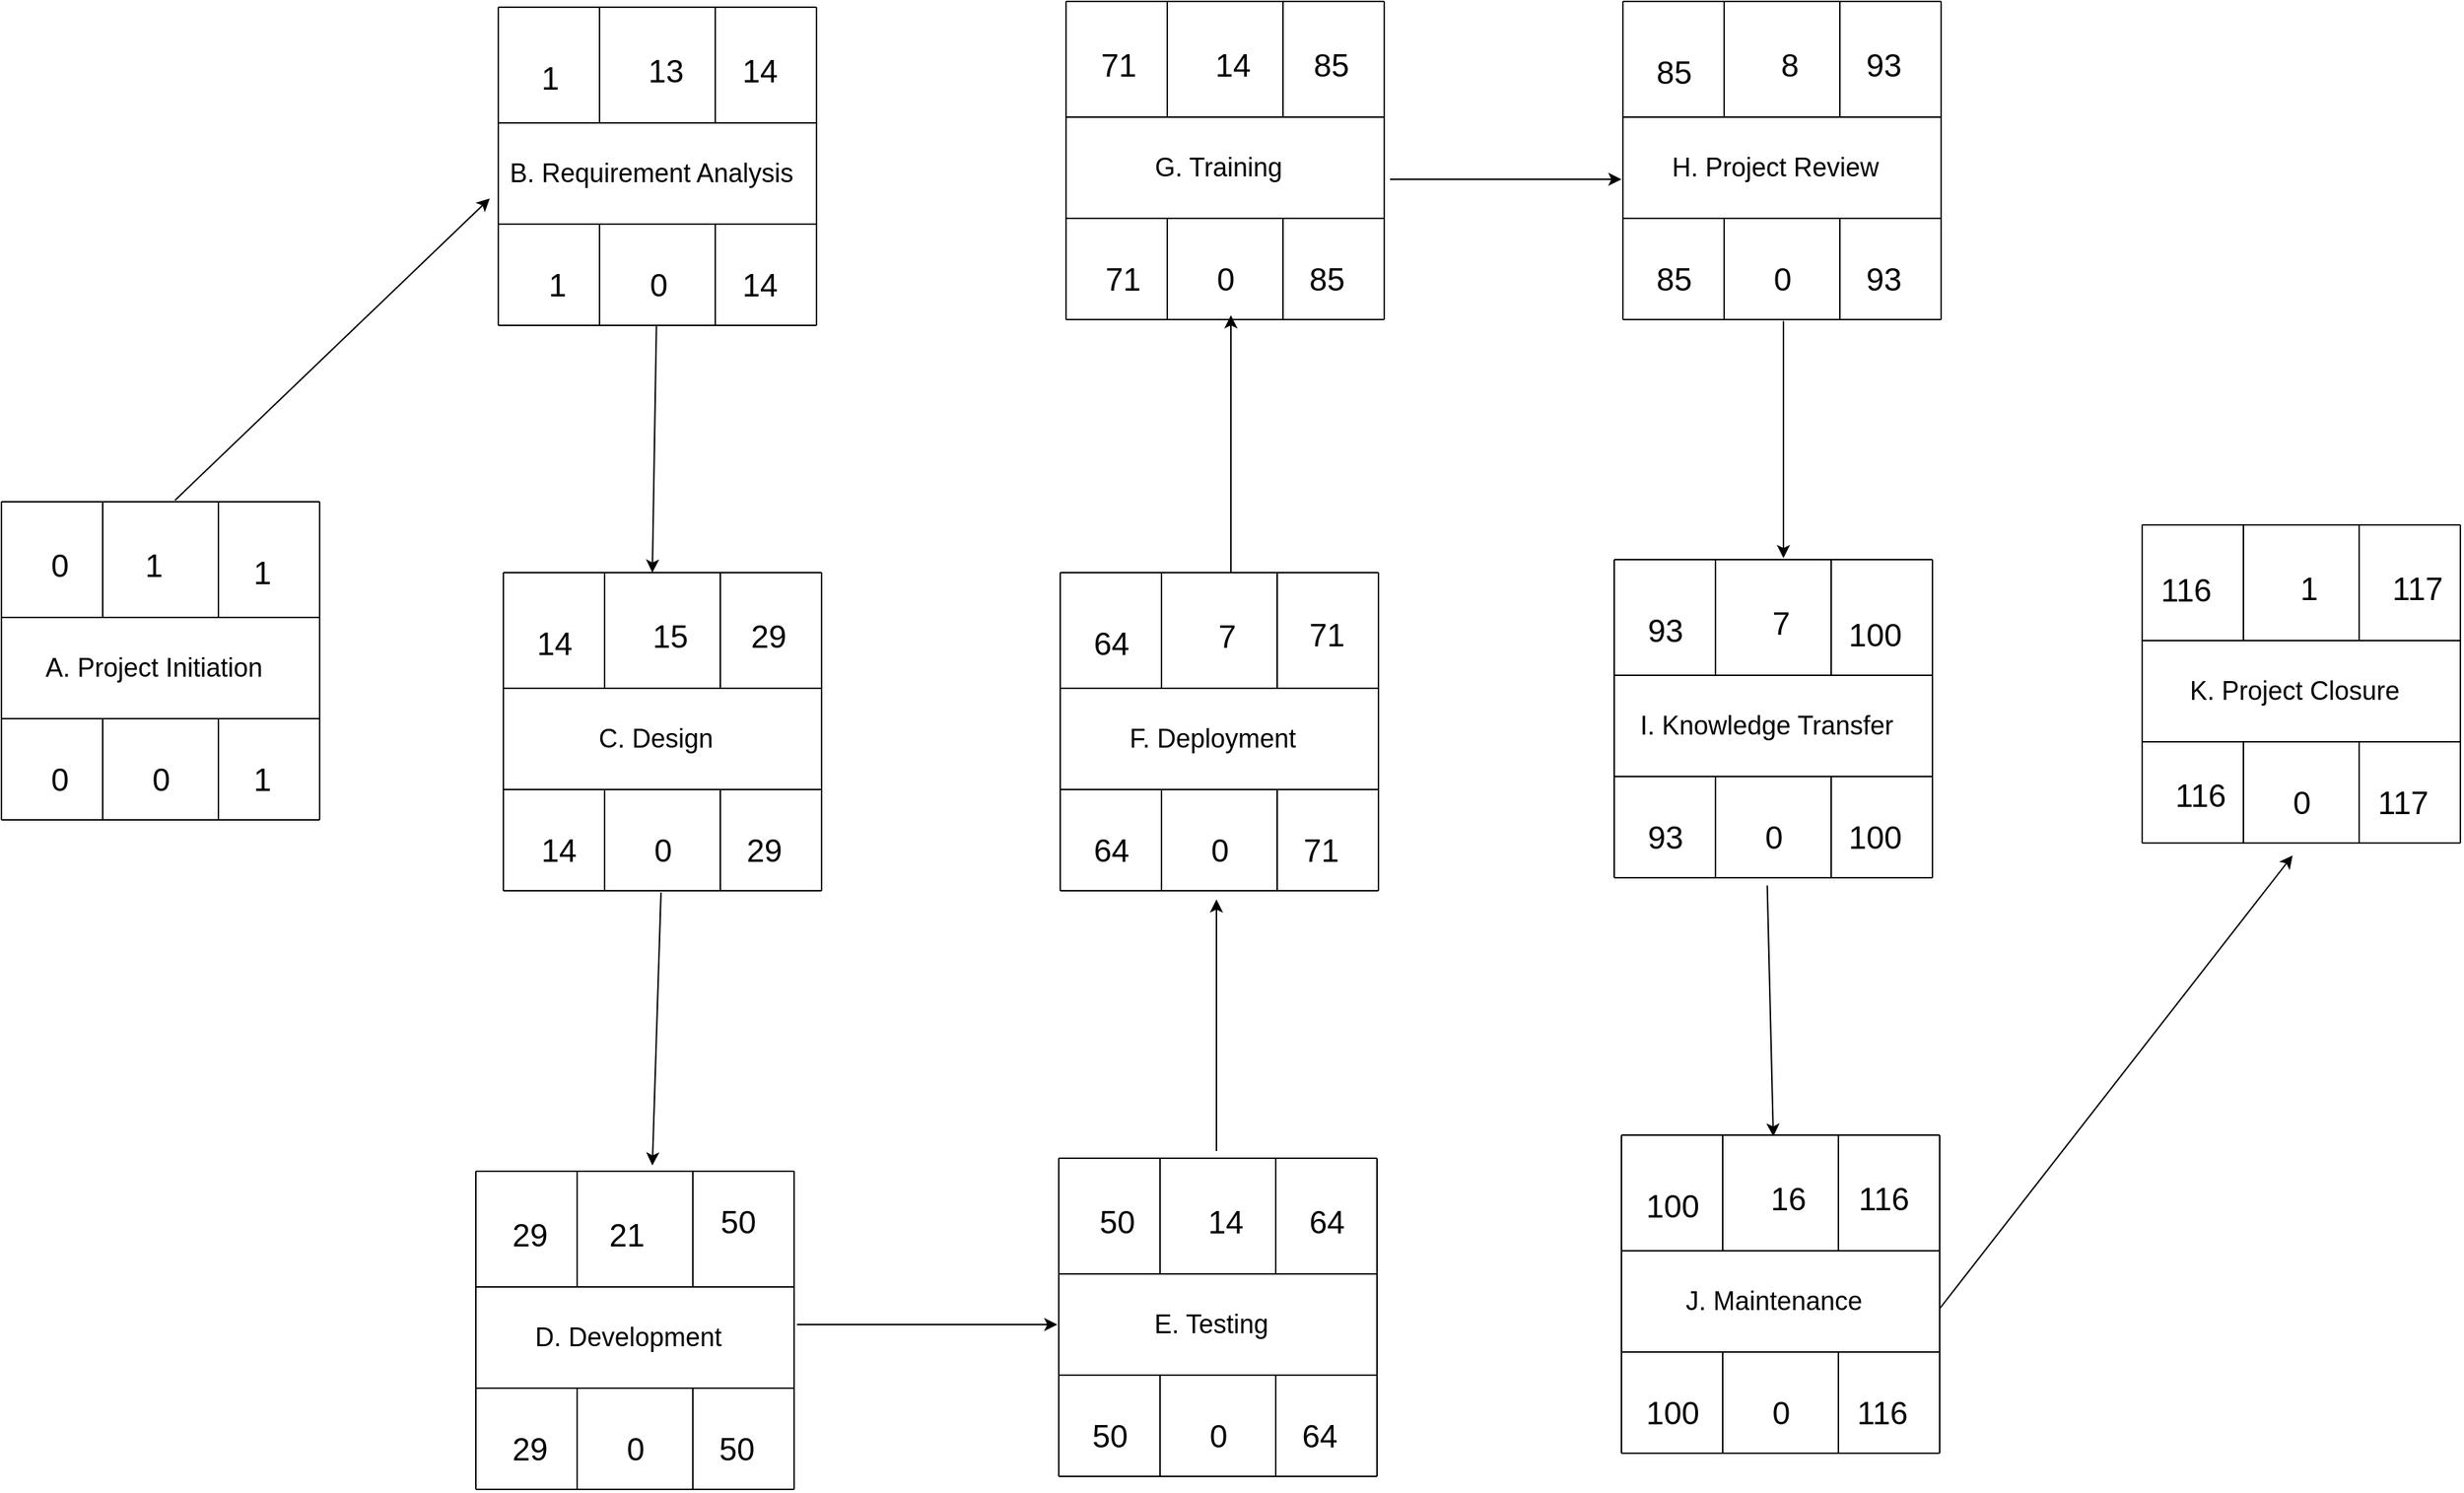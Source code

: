 <mxfile version="21.8.1" type="device">
  <diagram name="Page-1" id="ff44883e-f642-bcb2-894b-16b3d25a3f0b">
    <mxGraphModel dx="1860" dy="957" grid="1" gridSize="10" guides="1" tooltips="1" connect="1" arrows="1" fold="1" page="1" pageScale="1.5" pageWidth="1169" pageHeight="826" background="none" math="0" shadow="0">
      <root>
        <mxCell id="0" style=";html=1;" />
        <mxCell id="1" style=";html=1;" parent="0" />
        <mxCell id="i1qR030Ng2jJwy4FZJ-T-1" value="" style="endArrow=none;html=1;rounded=0;" edge="1" parent="1">
          <mxGeometry width="50" height="50" relative="1" as="geometry">
            <mxPoint x="20" y="621" as="sourcePoint" />
            <mxPoint x="20" y="401" as="targetPoint" />
          </mxGeometry>
        </mxCell>
        <mxCell id="i1qR030Ng2jJwy4FZJ-T-2" value="" style="endArrow=none;html=1;rounded=0;" edge="1" parent="1">
          <mxGeometry width="50" height="50" relative="1" as="geometry">
            <mxPoint x="20" y="401" as="sourcePoint" />
            <mxPoint x="240" y="401" as="targetPoint" />
          </mxGeometry>
        </mxCell>
        <mxCell id="i1qR030Ng2jJwy4FZJ-T-3" value="" style="endArrow=none;html=1;rounded=0;" edge="1" parent="1">
          <mxGeometry width="50" height="50" relative="1" as="geometry">
            <mxPoint x="240" y="621" as="sourcePoint" />
            <mxPoint x="240" y="401" as="targetPoint" />
            <Array as="points" />
          </mxGeometry>
        </mxCell>
        <mxCell id="i1qR030Ng2jJwy4FZJ-T-4" value="" style="endArrow=none;html=1;rounded=0;" edge="1" parent="1">
          <mxGeometry width="50" height="50" relative="1" as="geometry">
            <mxPoint x="20" y="621" as="sourcePoint" />
            <mxPoint x="240" y="621" as="targetPoint" />
          </mxGeometry>
        </mxCell>
        <mxCell id="i1qR030Ng2jJwy4FZJ-T-6" value="" style="endArrow=none;html=1;rounded=0;" edge="1" parent="1">
          <mxGeometry width="50" height="50" relative="1" as="geometry">
            <mxPoint x="20" y="481" as="sourcePoint" />
            <mxPoint x="240" y="481" as="targetPoint" />
          </mxGeometry>
        </mxCell>
        <mxCell id="i1qR030Ng2jJwy4FZJ-T-7" value="" style="endArrow=none;html=1;rounded=0;" edge="1" parent="1">
          <mxGeometry width="50" height="50" relative="1" as="geometry">
            <mxPoint x="20" y="551" as="sourcePoint" />
            <mxPoint x="240" y="551" as="targetPoint" />
          </mxGeometry>
        </mxCell>
        <mxCell id="i1qR030Ng2jJwy4FZJ-T-8" value="" style="endArrow=none;html=1;rounded=0;" edge="1" parent="1">
          <mxGeometry width="50" height="50" relative="1" as="geometry">
            <mxPoint x="170" y="481" as="sourcePoint" />
            <mxPoint x="170" y="401" as="targetPoint" />
          </mxGeometry>
        </mxCell>
        <mxCell id="i1qR030Ng2jJwy4FZJ-T-9" value="" style="endArrow=none;html=1;rounded=0;" edge="1" parent="1">
          <mxGeometry width="50" height="50" relative="1" as="geometry">
            <mxPoint x="90" y="481" as="sourcePoint" />
            <mxPoint x="90" y="401" as="targetPoint" />
          </mxGeometry>
        </mxCell>
        <mxCell id="i1qR030Ng2jJwy4FZJ-T-10" value="" style="endArrow=none;html=1;rounded=0;" edge="1" parent="1">
          <mxGeometry width="50" height="50" relative="1" as="geometry">
            <mxPoint x="90" y="621" as="sourcePoint" />
            <mxPoint x="90" y="551" as="targetPoint" />
          </mxGeometry>
        </mxCell>
        <mxCell id="i1qR030Ng2jJwy4FZJ-T-11" value="" style="endArrow=none;html=1;rounded=0;" edge="1" parent="1">
          <mxGeometry width="50" height="50" relative="1" as="geometry">
            <mxPoint x="170" y="621" as="sourcePoint" />
            <mxPoint x="170" y="551" as="targetPoint" />
            <Array as="points">
              <mxPoint x="170" y="581" />
            </Array>
          </mxGeometry>
        </mxCell>
        <mxCell id="i1qR030Ng2jJwy4FZJ-T-12" value="&lt;font style=&quot;font-size: 18px;&quot;&gt;A. Project Initiation&lt;/font&gt;" style="text;html=1;align=center;verticalAlign=middle;resizable=0;points=[];autosize=1;strokeColor=none;fillColor=none;" vertex="1" parent="1">
          <mxGeometry x="40" y="496" width="170" height="40" as="geometry" />
        </mxCell>
        <mxCell id="i1qR030Ng2jJwy4FZJ-T-129" value="&lt;font style=&quot;font-size: 22px;&quot;&gt;0&lt;/font&gt;" style="text;html=1;align=center;verticalAlign=middle;resizable=0;points=[];autosize=1;strokeColor=none;fillColor=none;" vertex="1" parent="1">
          <mxGeometry x="40" y="426" width="40" height="40" as="geometry" />
        </mxCell>
        <mxCell id="i1qR030Ng2jJwy4FZJ-T-130" value="&lt;span style=&quot;font-size: 22px;&quot;&gt;1&lt;/span&gt;" style="text;html=1;align=center;verticalAlign=middle;resizable=0;points=[];autosize=1;strokeColor=none;fillColor=none;" vertex="1" parent="1">
          <mxGeometry x="105" y="426" width="40" height="40" as="geometry" />
        </mxCell>
        <mxCell id="i1qR030Ng2jJwy4FZJ-T-131" value="&lt;span style=&quot;font-size: 22px;&quot;&gt;1&lt;/span&gt;" style="text;html=1;align=center;verticalAlign=middle;resizable=0;points=[];autosize=1;strokeColor=none;fillColor=none;" vertex="1" parent="1">
          <mxGeometry x="180" y="431" width="40" height="40" as="geometry" />
        </mxCell>
        <mxCell id="i1qR030Ng2jJwy4FZJ-T-132" value="&lt;span style=&quot;font-size: 22px;&quot;&gt;1&lt;/span&gt;" style="text;html=1;align=center;verticalAlign=middle;resizable=0;points=[];autosize=1;strokeColor=none;fillColor=none;" vertex="1" parent="1">
          <mxGeometry x="180" y="574" width="40" height="40" as="geometry" />
        </mxCell>
        <mxCell id="i1qR030Ng2jJwy4FZJ-T-133" value="&lt;font style=&quot;font-size: 22px;&quot;&gt;0&lt;/font&gt;" style="text;html=1;align=center;verticalAlign=middle;resizable=0;points=[];autosize=1;strokeColor=none;fillColor=none;" vertex="1" parent="1">
          <mxGeometry x="110" y="574" width="40" height="40" as="geometry" />
        </mxCell>
        <mxCell id="i1qR030Ng2jJwy4FZJ-T-134" value="&lt;font style=&quot;font-size: 22px;&quot;&gt;0&lt;/font&gt;" style="text;html=1;align=center;verticalAlign=middle;resizable=0;points=[];autosize=1;strokeColor=none;fillColor=none;" vertex="1" parent="1">
          <mxGeometry x="40" y="574" width="40" height="40" as="geometry" />
        </mxCell>
        <mxCell id="i1qR030Ng2jJwy4FZJ-T-135" value="" style="endArrow=none;html=1;rounded=0;" edge="1" parent="1">
          <mxGeometry width="50" height="50" relative="1" as="geometry">
            <mxPoint x="363.5" y="279" as="sourcePoint" />
            <mxPoint x="363.5" y="59" as="targetPoint" />
          </mxGeometry>
        </mxCell>
        <mxCell id="i1qR030Ng2jJwy4FZJ-T-136" value="" style="endArrow=none;html=1;rounded=0;" edge="1" parent="1">
          <mxGeometry width="50" height="50" relative="1" as="geometry">
            <mxPoint x="363.5" y="59" as="sourcePoint" />
            <mxPoint x="583.5" y="59" as="targetPoint" />
          </mxGeometry>
        </mxCell>
        <mxCell id="i1qR030Ng2jJwy4FZJ-T-137" value="" style="endArrow=none;html=1;rounded=0;" edge="1" parent="1">
          <mxGeometry width="50" height="50" relative="1" as="geometry">
            <mxPoint x="583.5" y="279" as="sourcePoint" />
            <mxPoint x="583.5" y="59" as="targetPoint" />
            <Array as="points" />
          </mxGeometry>
        </mxCell>
        <mxCell id="i1qR030Ng2jJwy4FZJ-T-138" value="" style="endArrow=none;html=1;rounded=0;" edge="1" parent="1">
          <mxGeometry width="50" height="50" relative="1" as="geometry">
            <mxPoint x="363.5" y="279" as="sourcePoint" />
            <mxPoint x="583.5" y="279" as="targetPoint" />
          </mxGeometry>
        </mxCell>
        <mxCell id="i1qR030Ng2jJwy4FZJ-T-139" value="" style="endArrow=none;html=1;rounded=0;" edge="1" parent="1">
          <mxGeometry width="50" height="50" relative="1" as="geometry">
            <mxPoint x="363.5" y="139" as="sourcePoint" />
            <mxPoint x="583.5" y="139" as="targetPoint" />
          </mxGeometry>
        </mxCell>
        <mxCell id="i1qR030Ng2jJwy4FZJ-T-140" value="" style="endArrow=none;html=1;rounded=0;" edge="1" parent="1">
          <mxGeometry width="50" height="50" relative="1" as="geometry">
            <mxPoint x="363.5" y="209" as="sourcePoint" />
            <mxPoint x="583.5" y="209" as="targetPoint" />
          </mxGeometry>
        </mxCell>
        <mxCell id="i1qR030Ng2jJwy4FZJ-T-141" value="" style="endArrow=none;html=1;rounded=0;" edge="1" parent="1">
          <mxGeometry width="50" height="50" relative="1" as="geometry">
            <mxPoint x="513.5" y="139" as="sourcePoint" />
            <mxPoint x="513.5" y="59" as="targetPoint" />
          </mxGeometry>
        </mxCell>
        <mxCell id="i1qR030Ng2jJwy4FZJ-T-142" value="" style="endArrow=none;html=1;rounded=0;" edge="1" parent="1">
          <mxGeometry width="50" height="50" relative="1" as="geometry">
            <mxPoint x="433.5" y="139" as="sourcePoint" />
            <mxPoint x="433.5" y="59" as="targetPoint" />
          </mxGeometry>
        </mxCell>
        <mxCell id="i1qR030Ng2jJwy4FZJ-T-143" value="" style="endArrow=none;html=1;rounded=0;" edge="1" parent="1">
          <mxGeometry width="50" height="50" relative="1" as="geometry">
            <mxPoint x="433.5" y="279" as="sourcePoint" />
            <mxPoint x="433.5" y="209" as="targetPoint" />
          </mxGeometry>
        </mxCell>
        <mxCell id="i1qR030Ng2jJwy4FZJ-T-144" value="" style="endArrow=none;html=1;rounded=0;" edge="1" parent="1">
          <mxGeometry width="50" height="50" relative="1" as="geometry">
            <mxPoint x="513.5" y="279" as="sourcePoint" />
            <mxPoint x="513.5" y="209" as="targetPoint" />
            <Array as="points">
              <mxPoint x="513.5" y="239" />
            </Array>
          </mxGeometry>
        </mxCell>
        <mxCell id="i1qR030Ng2jJwy4FZJ-T-145" value="&lt;span style=&quot;font-size: 18px;&quot;&gt;B. Requirement Analysis&lt;/span&gt;" style="text;html=1;align=center;verticalAlign=middle;resizable=0;points=[];autosize=1;strokeColor=none;fillColor=none;" vertex="1" parent="1">
          <mxGeometry x="358.5" y="154" width="220" height="40" as="geometry" />
        </mxCell>
        <mxCell id="i1qR030Ng2jJwy4FZJ-T-146" value="&lt;span style=&quot;font-size: 22px;&quot;&gt;1&lt;/span&gt;" style="text;html=1;align=center;verticalAlign=middle;resizable=0;points=[];autosize=1;strokeColor=none;fillColor=none;" vertex="1" parent="1">
          <mxGeometry x="378.5" y="89" width="40" height="40" as="geometry" />
        </mxCell>
        <mxCell id="i1qR030Ng2jJwy4FZJ-T-147" value="&lt;span style=&quot;font-size: 22px;&quot;&gt;13&lt;/span&gt;" style="text;html=1;align=center;verticalAlign=middle;resizable=0;points=[];autosize=1;strokeColor=none;fillColor=none;" vertex="1" parent="1">
          <mxGeometry x="453.5" y="84" width="50" height="40" as="geometry" />
        </mxCell>
        <mxCell id="i1qR030Ng2jJwy4FZJ-T-148" value="&lt;span style=&quot;font-size: 22px;&quot;&gt;14&lt;/span&gt;" style="text;html=1;align=center;verticalAlign=middle;resizable=0;points=[];autosize=1;strokeColor=none;fillColor=none;" vertex="1" parent="1">
          <mxGeometry x="518.5" y="84" width="50" height="40" as="geometry" />
        </mxCell>
        <mxCell id="i1qR030Ng2jJwy4FZJ-T-149" value="&lt;span style=&quot;font-size: 22px;&quot;&gt;14&lt;/span&gt;" style="text;html=1;align=center;verticalAlign=middle;resizable=0;points=[];autosize=1;strokeColor=none;fillColor=none;" vertex="1" parent="1">
          <mxGeometry x="518.5" y="232" width="50" height="40" as="geometry" />
        </mxCell>
        <mxCell id="i1qR030Ng2jJwy4FZJ-T-150" value="&lt;font style=&quot;font-size: 22px;&quot;&gt;0&lt;/font&gt;" style="text;html=1;align=center;verticalAlign=middle;resizable=0;points=[];autosize=1;strokeColor=none;fillColor=none;" vertex="1" parent="1">
          <mxGeometry x="453.5" y="232" width="40" height="40" as="geometry" />
        </mxCell>
        <mxCell id="i1qR030Ng2jJwy4FZJ-T-151" value="&lt;span style=&quot;font-size: 22px;&quot;&gt;1&lt;/span&gt;" style="text;html=1;align=center;verticalAlign=middle;resizable=0;points=[];autosize=1;strokeColor=none;fillColor=none;" vertex="1" parent="1">
          <mxGeometry x="383.5" y="232" width="40" height="40" as="geometry" />
        </mxCell>
        <mxCell id="i1qR030Ng2jJwy4FZJ-T-170" value="" style="endArrow=none;html=1;rounded=0;" edge="1" parent="1">
          <mxGeometry width="50" height="50" relative="1" as="geometry">
            <mxPoint x="367" y="670" as="sourcePoint" />
            <mxPoint x="367" y="450" as="targetPoint" />
          </mxGeometry>
        </mxCell>
        <mxCell id="i1qR030Ng2jJwy4FZJ-T-171" value="" style="endArrow=none;html=1;rounded=0;" edge="1" parent="1">
          <mxGeometry width="50" height="50" relative="1" as="geometry">
            <mxPoint x="367" y="450" as="sourcePoint" />
            <mxPoint x="587" y="450" as="targetPoint" />
          </mxGeometry>
        </mxCell>
        <mxCell id="i1qR030Ng2jJwy4FZJ-T-172" value="" style="endArrow=none;html=1;rounded=0;" edge="1" parent="1">
          <mxGeometry width="50" height="50" relative="1" as="geometry">
            <mxPoint x="587" y="670" as="sourcePoint" />
            <mxPoint x="587" y="450" as="targetPoint" />
            <Array as="points" />
          </mxGeometry>
        </mxCell>
        <mxCell id="i1qR030Ng2jJwy4FZJ-T-173" value="" style="endArrow=none;html=1;rounded=0;" edge="1" parent="1">
          <mxGeometry width="50" height="50" relative="1" as="geometry">
            <mxPoint x="367" y="670" as="sourcePoint" />
            <mxPoint x="587" y="670" as="targetPoint" />
          </mxGeometry>
        </mxCell>
        <mxCell id="i1qR030Ng2jJwy4FZJ-T-174" value="" style="endArrow=none;html=1;rounded=0;" edge="1" parent="1">
          <mxGeometry width="50" height="50" relative="1" as="geometry">
            <mxPoint x="367" y="530" as="sourcePoint" />
            <mxPoint x="587" y="530" as="targetPoint" />
          </mxGeometry>
        </mxCell>
        <mxCell id="i1qR030Ng2jJwy4FZJ-T-175" value="" style="endArrow=none;html=1;rounded=0;" edge="1" parent="1">
          <mxGeometry width="50" height="50" relative="1" as="geometry">
            <mxPoint x="367" y="600" as="sourcePoint" />
            <mxPoint x="587" y="600" as="targetPoint" />
          </mxGeometry>
        </mxCell>
        <mxCell id="i1qR030Ng2jJwy4FZJ-T-176" value="" style="endArrow=none;html=1;rounded=0;" edge="1" parent="1">
          <mxGeometry width="50" height="50" relative="1" as="geometry">
            <mxPoint x="517" y="530" as="sourcePoint" />
            <mxPoint x="517" y="450" as="targetPoint" />
          </mxGeometry>
        </mxCell>
        <mxCell id="i1qR030Ng2jJwy4FZJ-T-177" value="" style="endArrow=none;html=1;rounded=0;" edge="1" parent="1">
          <mxGeometry width="50" height="50" relative="1" as="geometry">
            <mxPoint x="437" y="530" as="sourcePoint" />
            <mxPoint x="437" y="450" as="targetPoint" />
          </mxGeometry>
        </mxCell>
        <mxCell id="i1qR030Ng2jJwy4FZJ-T-178" value="" style="endArrow=none;html=1;rounded=0;" edge="1" parent="1">
          <mxGeometry width="50" height="50" relative="1" as="geometry">
            <mxPoint x="437" y="670" as="sourcePoint" />
            <mxPoint x="437" y="600" as="targetPoint" />
          </mxGeometry>
        </mxCell>
        <mxCell id="i1qR030Ng2jJwy4FZJ-T-179" value="" style="endArrow=none;html=1;rounded=0;" edge="1" parent="1">
          <mxGeometry width="50" height="50" relative="1" as="geometry">
            <mxPoint x="517" y="670" as="sourcePoint" />
            <mxPoint x="517" y="600" as="targetPoint" />
            <Array as="points">
              <mxPoint x="517" y="630" />
            </Array>
          </mxGeometry>
        </mxCell>
        <mxCell id="i1qR030Ng2jJwy4FZJ-T-180" value="&lt;font style=&quot;font-size: 18px;&quot;&gt;C. Design&lt;/font&gt;" style="text;html=1;align=center;verticalAlign=middle;resizable=0;points=[];autosize=1;strokeColor=none;fillColor=none;" vertex="1" parent="1">
          <mxGeometry x="422" y="545" width="100" height="40" as="geometry" />
        </mxCell>
        <mxCell id="i1qR030Ng2jJwy4FZJ-T-181" value="&lt;font style=&quot;font-size: 22px;&quot;&gt;14&lt;/font&gt;" style="text;html=1;align=center;verticalAlign=middle;resizable=0;points=[];autosize=1;strokeColor=none;fillColor=none;" vertex="1" parent="1">
          <mxGeometry x="377" y="480" width="50" height="40" as="geometry" />
        </mxCell>
        <mxCell id="i1qR030Ng2jJwy4FZJ-T-182" value="&lt;span style=&quot;font-size: 22px;&quot;&gt;15&lt;/span&gt;" style="text;html=1;align=center;verticalAlign=middle;resizable=0;points=[];autosize=1;strokeColor=none;fillColor=none;" vertex="1" parent="1">
          <mxGeometry x="457" y="475" width="50" height="40" as="geometry" />
        </mxCell>
        <mxCell id="i1qR030Ng2jJwy4FZJ-T-183" value="&lt;span style=&quot;font-size: 22px;&quot;&gt;29&lt;/span&gt;" style="text;html=1;align=center;verticalAlign=middle;resizable=0;points=[];autosize=1;strokeColor=none;fillColor=none;" vertex="1" parent="1">
          <mxGeometry x="525" y="475" width="50" height="40" as="geometry" />
        </mxCell>
        <mxCell id="i1qR030Ng2jJwy4FZJ-T-184" value="&lt;span style=&quot;font-size: 22px;&quot;&gt;29&lt;/span&gt;" style="text;html=1;align=center;verticalAlign=middle;resizable=0;points=[];autosize=1;strokeColor=none;fillColor=none;" vertex="1" parent="1">
          <mxGeometry x="522" y="623" width="50" height="40" as="geometry" />
        </mxCell>
        <mxCell id="i1qR030Ng2jJwy4FZJ-T-185" value="&lt;font style=&quot;font-size: 22px;&quot;&gt;0&lt;/font&gt;" style="text;html=1;align=center;verticalAlign=middle;resizable=0;points=[];autosize=1;strokeColor=none;fillColor=none;" vertex="1" parent="1">
          <mxGeometry x="457" y="623" width="40" height="40" as="geometry" />
        </mxCell>
        <mxCell id="i1qR030Ng2jJwy4FZJ-T-186" value="&lt;span style=&quot;font-size: 22px;&quot;&gt;14&lt;/span&gt;" style="text;html=1;align=center;verticalAlign=middle;resizable=0;points=[];autosize=1;strokeColor=none;fillColor=none;" vertex="1" parent="1">
          <mxGeometry x="380" y="623" width="50" height="40" as="geometry" />
        </mxCell>
        <mxCell id="i1qR030Ng2jJwy4FZJ-T-187" value="" style="endArrow=none;html=1;rounded=0;" edge="1" parent="1">
          <mxGeometry width="50" height="50" relative="1" as="geometry">
            <mxPoint x="348" y="1084" as="sourcePoint" />
            <mxPoint x="348" y="864" as="targetPoint" />
          </mxGeometry>
        </mxCell>
        <mxCell id="i1qR030Ng2jJwy4FZJ-T-188" value="" style="endArrow=none;html=1;rounded=0;" edge="1" parent="1">
          <mxGeometry width="50" height="50" relative="1" as="geometry">
            <mxPoint x="348" y="864" as="sourcePoint" />
            <mxPoint x="568" y="864" as="targetPoint" />
          </mxGeometry>
        </mxCell>
        <mxCell id="i1qR030Ng2jJwy4FZJ-T-189" value="" style="endArrow=none;html=1;rounded=0;" edge="1" parent="1">
          <mxGeometry width="50" height="50" relative="1" as="geometry">
            <mxPoint x="568" y="1084" as="sourcePoint" />
            <mxPoint x="568" y="864" as="targetPoint" />
            <Array as="points" />
          </mxGeometry>
        </mxCell>
        <mxCell id="i1qR030Ng2jJwy4FZJ-T-190" value="" style="endArrow=none;html=1;rounded=0;" edge="1" parent="1">
          <mxGeometry width="50" height="50" relative="1" as="geometry">
            <mxPoint x="348" y="1084" as="sourcePoint" />
            <mxPoint x="568" y="1084" as="targetPoint" />
          </mxGeometry>
        </mxCell>
        <mxCell id="i1qR030Ng2jJwy4FZJ-T-191" value="" style="endArrow=none;html=1;rounded=0;" edge="1" parent="1">
          <mxGeometry width="50" height="50" relative="1" as="geometry">
            <mxPoint x="348" y="944" as="sourcePoint" />
            <mxPoint x="568" y="944" as="targetPoint" />
          </mxGeometry>
        </mxCell>
        <mxCell id="i1qR030Ng2jJwy4FZJ-T-192" value="" style="endArrow=none;html=1;rounded=0;" edge="1" parent="1">
          <mxGeometry width="50" height="50" relative="1" as="geometry">
            <mxPoint x="348" y="1014" as="sourcePoint" />
            <mxPoint x="568" y="1014" as="targetPoint" />
          </mxGeometry>
        </mxCell>
        <mxCell id="i1qR030Ng2jJwy4FZJ-T-193" value="" style="endArrow=none;html=1;rounded=0;" edge="1" parent="1">
          <mxGeometry width="50" height="50" relative="1" as="geometry">
            <mxPoint x="498" y="944" as="sourcePoint" />
            <mxPoint x="498" y="864" as="targetPoint" />
          </mxGeometry>
        </mxCell>
        <mxCell id="i1qR030Ng2jJwy4FZJ-T-194" value="" style="endArrow=none;html=1;rounded=0;" edge="1" parent="1">
          <mxGeometry width="50" height="50" relative="1" as="geometry">
            <mxPoint x="418" y="944" as="sourcePoint" />
            <mxPoint x="418" y="864" as="targetPoint" />
          </mxGeometry>
        </mxCell>
        <mxCell id="i1qR030Ng2jJwy4FZJ-T-195" value="" style="endArrow=none;html=1;rounded=0;" edge="1" parent="1">
          <mxGeometry width="50" height="50" relative="1" as="geometry">
            <mxPoint x="418" y="1084" as="sourcePoint" />
            <mxPoint x="418" y="1014" as="targetPoint" />
          </mxGeometry>
        </mxCell>
        <mxCell id="i1qR030Ng2jJwy4FZJ-T-196" value="" style="endArrow=none;html=1;rounded=0;" edge="1" parent="1">
          <mxGeometry width="50" height="50" relative="1" as="geometry">
            <mxPoint x="498" y="1084" as="sourcePoint" />
            <mxPoint x="498" y="1014" as="targetPoint" />
            <Array as="points">
              <mxPoint x="498" y="1044" />
            </Array>
          </mxGeometry>
        </mxCell>
        <mxCell id="i1qR030Ng2jJwy4FZJ-T-197" value="&lt;span style=&quot;font-size: 18px;&quot;&gt;D. Development&lt;/span&gt;" style="text;html=1;align=center;verticalAlign=middle;resizable=0;points=[];autosize=1;strokeColor=none;fillColor=none;" vertex="1" parent="1">
          <mxGeometry x="378" y="959" width="150" height="40" as="geometry" />
        </mxCell>
        <mxCell id="i1qR030Ng2jJwy4FZJ-T-198" value="&lt;span style=&quot;font-size: 22px;&quot;&gt;29&lt;/span&gt;" style="text;html=1;align=center;verticalAlign=middle;resizable=0;points=[];autosize=1;strokeColor=none;fillColor=none;" vertex="1" parent="1">
          <mxGeometry x="360" y="889" width="50" height="40" as="geometry" />
        </mxCell>
        <mxCell id="i1qR030Ng2jJwy4FZJ-T-199" value="&lt;span style=&quot;font-size: 22px;&quot;&gt;21&lt;/span&gt;" style="text;html=1;align=center;verticalAlign=middle;resizable=0;points=[];autosize=1;strokeColor=none;fillColor=none;" vertex="1" parent="1">
          <mxGeometry x="427" y="889" width="50" height="40" as="geometry" />
        </mxCell>
        <mxCell id="i1qR030Ng2jJwy4FZJ-T-200" value="&lt;span style=&quot;font-size: 22px;&quot;&gt;50&lt;/span&gt;" style="text;html=1;align=center;verticalAlign=middle;resizable=0;points=[];autosize=1;strokeColor=none;fillColor=none;" vertex="1" parent="1">
          <mxGeometry x="503.5" y="880" width="50" height="40" as="geometry" />
        </mxCell>
        <mxCell id="i1qR030Ng2jJwy4FZJ-T-201" value="&lt;font style=&quot;font-size: 22px;&quot;&gt;50&lt;/font&gt;" style="text;html=1;align=center;verticalAlign=middle;resizable=0;points=[];autosize=1;strokeColor=none;fillColor=none;" vertex="1" parent="1">
          <mxGeometry x="503" y="1037" width="50" height="40" as="geometry" />
        </mxCell>
        <mxCell id="i1qR030Ng2jJwy4FZJ-T-202" value="&lt;font style=&quot;font-size: 22px;&quot;&gt;0&lt;/font&gt;" style="text;html=1;align=center;verticalAlign=middle;resizable=0;points=[];autosize=1;strokeColor=none;fillColor=none;" vertex="1" parent="1">
          <mxGeometry x="438" y="1037" width="40" height="40" as="geometry" />
        </mxCell>
        <mxCell id="i1qR030Ng2jJwy4FZJ-T-203" value="&lt;font style=&quot;font-size: 22px;&quot;&gt;29&lt;/font&gt;" style="text;html=1;align=center;verticalAlign=middle;resizable=0;points=[];autosize=1;strokeColor=none;fillColor=none;" vertex="1" parent="1">
          <mxGeometry x="360" y="1037" width="50" height="40" as="geometry" />
        </mxCell>
        <mxCell id="i1qR030Ng2jJwy4FZJ-T-204" value="" style="endArrow=none;html=1;rounded=0;" edge="1" parent="1">
          <mxGeometry width="50" height="50" relative="1" as="geometry">
            <mxPoint x="751" y="1075" as="sourcePoint" />
            <mxPoint x="751" y="855.0" as="targetPoint" />
          </mxGeometry>
        </mxCell>
        <mxCell id="i1qR030Ng2jJwy4FZJ-T-205" value="" style="endArrow=none;html=1;rounded=0;" edge="1" parent="1">
          <mxGeometry width="50" height="50" relative="1" as="geometry">
            <mxPoint x="751" y="855.0" as="sourcePoint" />
            <mxPoint x="971" y="855.0" as="targetPoint" />
          </mxGeometry>
        </mxCell>
        <mxCell id="i1qR030Ng2jJwy4FZJ-T-206" value="" style="endArrow=none;html=1;rounded=0;" edge="1" parent="1">
          <mxGeometry width="50" height="50" relative="1" as="geometry">
            <mxPoint x="971" y="1075" as="sourcePoint" />
            <mxPoint x="971" y="855.0" as="targetPoint" />
            <Array as="points" />
          </mxGeometry>
        </mxCell>
        <mxCell id="i1qR030Ng2jJwy4FZJ-T-207" value="" style="endArrow=none;html=1;rounded=0;" edge="1" parent="1">
          <mxGeometry width="50" height="50" relative="1" as="geometry">
            <mxPoint x="751" y="1075" as="sourcePoint" />
            <mxPoint x="971" y="1075" as="targetPoint" />
          </mxGeometry>
        </mxCell>
        <mxCell id="i1qR030Ng2jJwy4FZJ-T-208" value="" style="endArrow=none;html=1;rounded=0;" edge="1" parent="1">
          <mxGeometry width="50" height="50" relative="1" as="geometry">
            <mxPoint x="751" y="935.0" as="sourcePoint" />
            <mxPoint x="971" y="935.0" as="targetPoint" />
          </mxGeometry>
        </mxCell>
        <mxCell id="i1qR030Ng2jJwy4FZJ-T-209" value="" style="endArrow=none;html=1;rounded=0;" edge="1" parent="1">
          <mxGeometry width="50" height="50" relative="1" as="geometry">
            <mxPoint x="751" y="1005.0" as="sourcePoint" />
            <mxPoint x="971" y="1005.0" as="targetPoint" />
          </mxGeometry>
        </mxCell>
        <mxCell id="i1qR030Ng2jJwy4FZJ-T-210" value="" style="endArrow=none;html=1;rounded=0;" edge="1" parent="1">
          <mxGeometry width="50" height="50" relative="1" as="geometry">
            <mxPoint x="901" y="935.0" as="sourcePoint" />
            <mxPoint x="901" y="855.0" as="targetPoint" />
          </mxGeometry>
        </mxCell>
        <mxCell id="i1qR030Ng2jJwy4FZJ-T-211" value="" style="endArrow=none;html=1;rounded=0;" edge="1" parent="1">
          <mxGeometry width="50" height="50" relative="1" as="geometry">
            <mxPoint x="821" y="935.0" as="sourcePoint" />
            <mxPoint x="821" y="855.0" as="targetPoint" />
          </mxGeometry>
        </mxCell>
        <mxCell id="i1qR030Ng2jJwy4FZJ-T-212" value="" style="endArrow=none;html=1;rounded=0;" edge="1" parent="1">
          <mxGeometry width="50" height="50" relative="1" as="geometry">
            <mxPoint x="821" y="1075" as="sourcePoint" />
            <mxPoint x="821" y="1005.0" as="targetPoint" />
          </mxGeometry>
        </mxCell>
        <mxCell id="i1qR030Ng2jJwy4FZJ-T-213" value="" style="endArrow=none;html=1;rounded=0;" edge="1" parent="1">
          <mxGeometry width="50" height="50" relative="1" as="geometry">
            <mxPoint x="901" y="1075" as="sourcePoint" />
            <mxPoint x="901" y="1005.0" as="targetPoint" />
            <Array as="points">
              <mxPoint x="901" y="1035" />
            </Array>
          </mxGeometry>
        </mxCell>
        <mxCell id="i1qR030Ng2jJwy4FZJ-T-214" value="&lt;span style=&quot;font-size: 18px;&quot;&gt;E. Testing&lt;/span&gt;" style="text;html=1;align=center;verticalAlign=middle;resizable=0;points=[];autosize=1;strokeColor=none;fillColor=none;" vertex="1" parent="1">
          <mxGeometry x="806" y="950.0" width="100" height="40" as="geometry" />
        </mxCell>
        <mxCell id="i1qR030Ng2jJwy4FZJ-T-215" value="&lt;span style=&quot;font-size: 22px;&quot;&gt;50&lt;/span&gt;" style="text;html=1;align=center;verticalAlign=middle;resizable=0;points=[];autosize=1;strokeColor=none;fillColor=none;" vertex="1" parent="1">
          <mxGeometry x="766" y="880.0" width="50" height="40" as="geometry" />
        </mxCell>
        <mxCell id="i1qR030Ng2jJwy4FZJ-T-216" value="&lt;span style=&quot;font-size: 22px;&quot;&gt;14&lt;/span&gt;" style="text;html=1;align=center;verticalAlign=middle;resizable=0;points=[];autosize=1;strokeColor=none;fillColor=none;" vertex="1" parent="1">
          <mxGeometry x="841" y="880.0" width="50" height="40" as="geometry" />
        </mxCell>
        <mxCell id="i1qR030Ng2jJwy4FZJ-T-217" value="&lt;font style=&quot;font-size: 22px;&quot;&gt;64&lt;/font&gt;" style="text;html=1;align=center;verticalAlign=middle;resizable=0;points=[];autosize=1;strokeColor=none;fillColor=none;" vertex="1" parent="1">
          <mxGeometry x="911" y="880.0" width="50" height="40" as="geometry" />
        </mxCell>
        <mxCell id="i1qR030Ng2jJwy4FZJ-T-218" value="&lt;span style=&quot;font-size: 22px;&quot;&gt;64&lt;/span&gt;" style="text;html=1;align=center;verticalAlign=middle;resizable=0;points=[];autosize=1;strokeColor=none;fillColor=none;" vertex="1" parent="1">
          <mxGeometry x="906" y="1028" width="50" height="40" as="geometry" />
        </mxCell>
        <mxCell id="i1qR030Ng2jJwy4FZJ-T-219" value="&lt;font style=&quot;font-size: 22px;&quot;&gt;0&lt;/font&gt;" style="text;html=1;align=center;verticalAlign=middle;resizable=0;points=[];autosize=1;strokeColor=none;fillColor=none;" vertex="1" parent="1">
          <mxGeometry x="841" y="1028" width="40" height="40" as="geometry" />
        </mxCell>
        <mxCell id="i1qR030Ng2jJwy4FZJ-T-220" value="&lt;font style=&quot;font-size: 22px;&quot;&gt;50&lt;/font&gt;" style="text;html=1;align=center;verticalAlign=middle;resizable=0;points=[];autosize=1;strokeColor=none;fillColor=none;" vertex="1" parent="1">
          <mxGeometry x="761" y="1028" width="50" height="40" as="geometry" />
        </mxCell>
        <mxCell id="i1qR030Ng2jJwy4FZJ-T-221" value="" style="endArrow=none;html=1;rounded=0;" edge="1" parent="1">
          <mxGeometry width="50" height="50" relative="1" as="geometry">
            <mxPoint x="752" y="670" as="sourcePoint" />
            <mxPoint x="752" y="450" as="targetPoint" />
          </mxGeometry>
        </mxCell>
        <mxCell id="i1qR030Ng2jJwy4FZJ-T-222" value="" style="endArrow=none;html=1;rounded=0;" edge="1" parent="1">
          <mxGeometry width="50" height="50" relative="1" as="geometry">
            <mxPoint x="752" y="450" as="sourcePoint" />
            <mxPoint x="972" y="450" as="targetPoint" />
          </mxGeometry>
        </mxCell>
        <mxCell id="i1qR030Ng2jJwy4FZJ-T-223" value="" style="endArrow=none;html=1;rounded=0;" edge="1" parent="1">
          <mxGeometry width="50" height="50" relative="1" as="geometry">
            <mxPoint x="972" y="670" as="sourcePoint" />
            <mxPoint x="972" y="450" as="targetPoint" />
            <Array as="points" />
          </mxGeometry>
        </mxCell>
        <mxCell id="i1qR030Ng2jJwy4FZJ-T-224" value="" style="endArrow=none;html=1;rounded=0;" edge="1" parent="1">
          <mxGeometry width="50" height="50" relative="1" as="geometry">
            <mxPoint x="752" y="670" as="sourcePoint" />
            <mxPoint x="972" y="670" as="targetPoint" />
          </mxGeometry>
        </mxCell>
        <mxCell id="i1qR030Ng2jJwy4FZJ-T-225" value="" style="endArrow=none;html=1;rounded=0;" edge="1" parent="1">
          <mxGeometry width="50" height="50" relative="1" as="geometry">
            <mxPoint x="752" y="530" as="sourcePoint" />
            <mxPoint x="972" y="530" as="targetPoint" />
          </mxGeometry>
        </mxCell>
        <mxCell id="i1qR030Ng2jJwy4FZJ-T-226" value="" style="endArrow=none;html=1;rounded=0;" edge="1" parent="1">
          <mxGeometry width="50" height="50" relative="1" as="geometry">
            <mxPoint x="752" y="600" as="sourcePoint" />
            <mxPoint x="972" y="600" as="targetPoint" />
          </mxGeometry>
        </mxCell>
        <mxCell id="i1qR030Ng2jJwy4FZJ-T-227" value="" style="endArrow=none;html=1;rounded=0;" edge="1" parent="1">
          <mxGeometry width="50" height="50" relative="1" as="geometry">
            <mxPoint x="902" y="530" as="sourcePoint" />
            <mxPoint x="902" y="450" as="targetPoint" />
          </mxGeometry>
        </mxCell>
        <mxCell id="i1qR030Ng2jJwy4FZJ-T-228" value="" style="endArrow=none;html=1;rounded=0;" edge="1" parent="1">
          <mxGeometry width="50" height="50" relative="1" as="geometry">
            <mxPoint x="822" y="530" as="sourcePoint" />
            <mxPoint x="822" y="450" as="targetPoint" />
          </mxGeometry>
        </mxCell>
        <mxCell id="i1qR030Ng2jJwy4FZJ-T-229" value="" style="endArrow=none;html=1;rounded=0;" edge="1" parent="1">
          <mxGeometry width="50" height="50" relative="1" as="geometry">
            <mxPoint x="822" y="670" as="sourcePoint" />
            <mxPoint x="822" y="600" as="targetPoint" />
          </mxGeometry>
        </mxCell>
        <mxCell id="i1qR030Ng2jJwy4FZJ-T-230" value="" style="endArrow=none;html=1;rounded=0;" edge="1" parent="1">
          <mxGeometry width="50" height="50" relative="1" as="geometry">
            <mxPoint x="902" y="670" as="sourcePoint" />
            <mxPoint x="902" y="600" as="targetPoint" />
            <Array as="points">
              <mxPoint x="902" y="630" />
            </Array>
          </mxGeometry>
        </mxCell>
        <mxCell id="i1qR030Ng2jJwy4FZJ-T-231" value="&lt;span style=&quot;font-size: 18px;&quot;&gt;F. Deployment&lt;/span&gt;" style="text;html=1;align=center;verticalAlign=middle;resizable=0;points=[];autosize=1;strokeColor=none;fillColor=none;" vertex="1" parent="1">
          <mxGeometry x="787" y="545" width="140" height="40" as="geometry" />
        </mxCell>
        <mxCell id="i1qR030Ng2jJwy4FZJ-T-232" value="&lt;font style=&quot;font-size: 22px;&quot;&gt;64&lt;/font&gt;" style="text;html=1;align=center;verticalAlign=middle;resizable=0;points=[];autosize=1;strokeColor=none;fillColor=none;" vertex="1" parent="1">
          <mxGeometry x="762" y="480" width="50" height="40" as="geometry" />
        </mxCell>
        <mxCell id="i1qR030Ng2jJwy4FZJ-T-233" value="&lt;span style=&quot;font-size: 22px;&quot;&gt;7&lt;/span&gt;" style="text;html=1;align=center;verticalAlign=middle;resizable=0;points=[];autosize=1;strokeColor=none;fillColor=none;" vertex="1" parent="1">
          <mxGeometry x="847" y="475" width="40" height="40" as="geometry" />
        </mxCell>
        <mxCell id="i1qR030Ng2jJwy4FZJ-T-234" value="&lt;span style=&quot;font-size: 22px;&quot;&gt;71&lt;/span&gt;" style="text;html=1;align=center;verticalAlign=middle;resizable=0;points=[];autosize=1;strokeColor=none;fillColor=none;" vertex="1" parent="1">
          <mxGeometry x="911" y="474" width="50" height="40" as="geometry" />
        </mxCell>
        <mxCell id="i1qR030Ng2jJwy4FZJ-T-235" value="&lt;span style=&quot;font-size: 22px;&quot;&gt;71&lt;/span&gt;" style="text;html=1;align=center;verticalAlign=middle;resizable=0;points=[];autosize=1;strokeColor=none;fillColor=none;" vertex="1" parent="1">
          <mxGeometry x="907" y="623" width="50" height="40" as="geometry" />
        </mxCell>
        <mxCell id="i1qR030Ng2jJwy4FZJ-T-236" value="&lt;font style=&quot;font-size: 22px;&quot;&gt;0&lt;/font&gt;" style="text;html=1;align=center;verticalAlign=middle;resizable=0;points=[];autosize=1;strokeColor=none;fillColor=none;" vertex="1" parent="1">
          <mxGeometry x="842" y="623" width="40" height="40" as="geometry" />
        </mxCell>
        <mxCell id="i1qR030Ng2jJwy4FZJ-T-237" value="&lt;span style=&quot;font-size: 22px;&quot;&gt;64&lt;/span&gt;" style="text;html=1;align=center;verticalAlign=middle;resizable=0;points=[];autosize=1;strokeColor=none;fillColor=none;" vertex="1" parent="1">
          <mxGeometry x="762" y="623" width="50" height="40" as="geometry" />
        </mxCell>
        <mxCell id="i1qR030Ng2jJwy4FZJ-T-238" value="" style="endArrow=none;html=1;rounded=0;" edge="1" parent="1">
          <mxGeometry width="50" height="50" relative="1" as="geometry">
            <mxPoint x="756" y="275" as="sourcePoint" />
            <mxPoint x="756" y="55" as="targetPoint" />
          </mxGeometry>
        </mxCell>
        <mxCell id="i1qR030Ng2jJwy4FZJ-T-239" value="" style="endArrow=none;html=1;rounded=0;" edge="1" parent="1">
          <mxGeometry width="50" height="50" relative="1" as="geometry">
            <mxPoint x="756" y="55" as="sourcePoint" />
            <mxPoint x="976" y="55" as="targetPoint" />
          </mxGeometry>
        </mxCell>
        <mxCell id="i1qR030Ng2jJwy4FZJ-T-240" value="" style="endArrow=none;html=1;rounded=0;" edge="1" parent="1">
          <mxGeometry width="50" height="50" relative="1" as="geometry">
            <mxPoint x="976" y="275" as="sourcePoint" />
            <mxPoint x="976" y="55" as="targetPoint" />
            <Array as="points" />
          </mxGeometry>
        </mxCell>
        <mxCell id="i1qR030Ng2jJwy4FZJ-T-241" value="" style="endArrow=none;html=1;rounded=0;" edge="1" parent="1">
          <mxGeometry width="50" height="50" relative="1" as="geometry">
            <mxPoint x="756" y="275" as="sourcePoint" />
            <mxPoint x="976" y="275" as="targetPoint" />
          </mxGeometry>
        </mxCell>
        <mxCell id="i1qR030Ng2jJwy4FZJ-T-242" value="" style="endArrow=none;html=1;rounded=0;" edge="1" parent="1">
          <mxGeometry width="50" height="50" relative="1" as="geometry">
            <mxPoint x="756" y="135" as="sourcePoint" />
            <mxPoint x="976" y="135" as="targetPoint" />
          </mxGeometry>
        </mxCell>
        <mxCell id="i1qR030Ng2jJwy4FZJ-T-243" value="" style="endArrow=none;html=1;rounded=0;" edge="1" parent="1">
          <mxGeometry width="50" height="50" relative="1" as="geometry">
            <mxPoint x="756" y="205" as="sourcePoint" />
            <mxPoint x="976" y="205" as="targetPoint" />
          </mxGeometry>
        </mxCell>
        <mxCell id="i1qR030Ng2jJwy4FZJ-T-244" value="" style="endArrow=none;html=1;rounded=0;" edge="1" parent="1">
          <mxGeometry width="50" height="50" relative="1" as="geometry">
            <mxPoint x="906" y="135" as="sourcePoint" />
            <mxPoint x="906" y="55" as="targetPoint" />
          </mxGeometry>
        </mxCell>
        <mxCell id="i1qR030Ng2jJwy4FZJ-T-245" value="" style="endArrow=none;html=1;rounded=0;" edge="1" parent="1">
          <mxGeometry width="50" height="50" relative="1" as="geometry">
            <mxPoint x="826" y="135" as="sourcePoint" />
            <mxPoint x="826" y="55" as="targetPoint" />
          </mxGeometry>
        </mxCell>
        <mxCell id="i1qR030Ng2jJwy4FZJ-T-246" value="" style="endArrow=none;html=1;rounded=0;" edge="1" parent="1">
          <mxGeometry width="50" height="50" relative="1" as="geometry">
            <mxPoint x="826" y="275" as="sourcePoint" />
            <mxPoint x="826" y="205" as="targetPoint" />
          </mxGeometry>
        </mxCell>
        <mxCell id="i1qR030Ng2jJwy4FZJ-T-247" value="" style="endArrow=none;html=1;rounded=0;" edge="1" parent="1">
          <mxGeometry width="50" height="50" relative="1" as="geometry">
            <mxPoint x="906" y="275" as="sourcePoint" />
            <mxPoint x="906" y="205" as="targetPoint" />
            <Array as="points">
              <mxPoint x="906" y="235" />
            </Array>
          </mxGeometry>
        </mxCell>
        <mxCell id="i1qR030Ng2jJwy4FZJ-T-248" value="&lt;span style=&quot;font-size: 18px;&quot;&gt;G. Training&lt;/span&gt;" style="text;html=1;align=center;verticalAlign=middle;resizable=0;points=[];autosize=1;strokeColor=none;fillColor=none;" vertex="1" parent="1">
          <mxGeometry x="806" y="150" width="110" height="40" as="geometry" />
        </mxCell>
        <mxCell id="i1qR030Ng2jJwy4FZJ-T-249" value="&lt;span style=&quot;font-size: 22px;&quot;&gt;71&lt;/span&gt;" style="text;html=1;align=center;verticalAlign=middle;resizable=0;points=[];autosize=1;strokeColor=none;fillColor=none;" vertex="1" parent="1">
          <mxGeometry x="767" y="80" width="50" height="40" as="geometry" />
        </mxCell>
        <mxCell id="i1qR030Ng2jJwy4FZJ-T-250" value="&lt;span style=&quot;font-size: 22px;&quot;&gt;14&lt;/span&gt;" style="text;html=1;align=center;verticalAlign=middle;resizable=0;points=[];autosize=1;strokeColor=none;fillColor=none;" vertex="1" parent="1">
          <mxGeometry x="846" y="80" width="50" height="40" as="geometry" />
        </mxCell>
        <mxCell id="i1qR030Ng2jJwy4FZJ-T-251" value="&lt;span style=&quot;font-size: 22px;&quot;&gt;85&lt;/span&gt;" style="text;html=1;align=center;verticalAlign=middle;resizable=0;points=[];autosize=1;strokeColor=none;fillColor=none;" vertex="1" parent="1">
          <mxGeometry x="914" y="80" width="50" height="40" as="geometry" />
        </mxCell>
        <mxCell id="i1qR030Ng2jJwy4FZJ-T-252" value="&lt;span style=&quot;font-size: 22px;&quot;&gt;85&lt;/span&gt;" style="text;html=1;align=center;verticalAlign=middle;resizable=0;points=[];autosize=1;strokeColor=none;fillColor=none;" vertex="1" parent="1">
          <mxGeometry x="911" y="228" width="50" height="40" as="geometry" />
        </mxCell>
        <mxCell id="i1qR030Ng2jJwy4FZJ-T-253" value="&lt;font style=&quot;font-size: 22px;&quot;&gt;0&lt;/font&gt;" style="text;html=1;align=center;verticalAlign=middle;resizable=0;points=[];autosize=1;strokeColor=none;fillColor=none;" vertex="1" parent="1">
          <mxGeometry x="846" y="228" width="40" height="40" as="geometry" />
        </mxCell>
        <mxCell id="i1qR030Ng2jJwy4FZJ-T-254" value="&lt;span style=&quot;font-size: 22px;&quot;&gt;71&lt;/span&gt;" style="text;html=1;align=center;verticalAlign=middle;resizable=0;points=[];autosize=1;strokeColor=none;fillColor=none;" vertex="1" parent="1">
          <mxGeometry x="770" y="228" width="50" height="40" as="geometry" />
        </mxCell>
        <mxCell id="i1qR030Ng2jJwy4FZJ-T-256" value="" style="endArrow=none;html=1;rounded=0;" edge="1" parent="1">
          <mxGeometry width="50" height="50" relative="1" as="geometry">
            <mxPoint x="1135" y="661" as="sourcePoint" />
            <mxPoint x="1135" y="441" as="targetPoint" />
          </mxGeometry>
        </mxCell>
        <mxCell id="i1qR030Ng2jJwy4FZJ-T-257" value="" style="endArrow=none;html=1;rounded=0;" edge="1" parent="1">
          <mxGeometry width="50" height="50" relative="1" as="geometry">
            <mxPoint x="1135" y="441" as="sourcePoint" />
            <mxPoint x="1355" y="441" as="targetPoint" />
          </mxGeometry>
        </mxCell>
        <mxCell id="i1qR030Ng2jJwy4FZJ-T-258" value="" style="endArrow=none;html=1;rounded=0;" edge="1" parent="1">
          <mxGeometry width="50" height="50" relative="1" as="geometry">
            <mxPoint x="1355" y="661" as="sourcePoint" />
            <mxPoint x="1355" y="441" as="targetPoint" />
            <Array as="points" />
          </mxGeometry>
        </mxCell>
        <mxCell id="i1qR030Ng2jJwy4FZJ-T-259" value="" style="endArrow=none;html=1;rounded=0;" edge="1" parent="1">
          <mxGeometry width="50" height="50" relative="1" as="geometry">
            <mxPoint x="1135" y="661" as="sourcePoint" />
            <mxPoint x="1355" y="661" as="targetPoint" />
          </mxGeometry>
        </mxCell>
        <mxCell id="i1qR030Ng2jJwy4FZJ-T-260" value="" style="endArrow=none;html=1;rounded=0;" edge="1" parent="1">
          <mxGeometry width="50" height="50" relative="1" as="geometry">
            <mxPoint x="1135" y="521" as="sourcePoint" />
            <mxPoint x="1355" y="521" as="targetPoint" />
          </mxGeometry>
        </mxCell>
        <mxCell id="i1qR030Ng2jJwy4FZJ-T-261" value="" style="endArrow=none;html=1;rounded=0;" edge="1" parent="1">
          <mxGeometry width="50" height="50" relative="1" as="geometry">
            <mxPoint x="1135" y="591" as="sourcePoint" />
            <mxPoint x="1355" y="591" as="targetPoint" />
          </mxGeometry>
        </mxCell>
        <mxCell id="i1qR030Ng2jJwy4FZJ-T-262" value="" style="endArrow=none;html=1;rounded=0;" edge="1" parent="1">
          <mxGeometry width="50" height="50" relative="1" as="geometry">
            <mxPoint x="1285" y="521" as="sourcePoint" />
            <mxPoint x="1285" y="441" as="targetPoint" />
          </mxGeometry>
        </mxCell>
        <mxCell id="i1qR030Ng2jJwy4FZJ-T-263" value="" style="endArrow=none;html=1;rounded=0;" edge="1" parent="1">
          <mxGeometry width="50" height="50" relative="1" as="geometry">
            <mxPoint x="1205" y="521" as="sourcePoint" />
            <mxPoint x="1205" y="441" as="targetPoint" />
          </mxGeometry>
        </mxCell>
        <mxCell id="i1qR030Ng2jJwy4FZJ-T-264" value="" style="endArrow=none;html=1;rounded=0;" edge="1" parent="1">
          <mxGeometry width="50" height="50" relative="1" as="geometry">
            <mxPoint x="1205" y="661" as="sourcePoint" />
            <mxPoint x="1205" y="591" as="targetPoint" />
          </mxGeometry>
        </mxCell>
        <mxCell id="i1qR030Ng2jJwy4FZJ-T-265" value="" style="endArrow=none;html=1;rounded=0;" edge="1" parent="1">
          <mxGeometry width="50" height="50" relative="1" as="geometry">
            <mxPoint x="1285" y="661" as="sourcePoint" />
            <mxPoint x="1285" y="591" as="targetPoint" />
            <Array as="points">
              <mxPoint x="1285" y="621" />
            </Array>
          </mxGeometry>
        </mxCell>
        <mxCell id="i1qR030Ng2jJwy4FZJ-T-266" value="&lt;span style=&quot;font-size: 18px;&quot;&gt;I. Knowledge Transfer&lt;/span&gt;" style="text;html=1;align=center;verticalAlign=middle;resizable=0;points=[];autosize=1;strokeColor=none;fillColor=none;" vertex="1" parent="1">
          <mxGeometry x="1140" y="536" width="200" height="40" as="geometry" />
        </mxCell>
        <mxCell id="i1qR030Ng2jJwy4FZJ-T-267" value="&lt;span style=&quot;font-size: 22px;&quot;&gt;93&lt;/span&gt;" style="text;html=1;align=center;verticalAlign=middle;resizable=0;points=[];autosize=1;strokeColor=none;fillColor=none;" vertex="1" parent="1">
          <mxGeometry x="1145" y="471" width="50" height="40" as="geometry" />
        </mxCell>
        <mxCell id="i1qR030Ng2jJwy4FZJ-T-268" value="&lt;span style=&quot;font-size: 22px;&quot;&gt;7&lt;/span&gt;" style="text;html=1;align=center;verticalAlign=middle;resizable=0;points=[];autosize=1;strokeColor=none;fillColor=none;" vertex="1" parent="1">
          <mxGeometry x="1230" y="466" width="40" height="40" as="geometry" />
        </mxCell>
        <mxCell id="i1qR030Ng2jJwy4FZJ-T-269" value="&lt;font style=&quot;font-size: 22px;&quot;&gt;100&lt;/font&gt;" style="text;html=1;align=center;verticalAlign=middle;resizable=0;points=[];autosize=1;strokeColor=none;fillColor=none;" vertex="1" parent="1">
          <mxGeometry x="1285" y="474" width="60" height="40" as="geometry" />
        </mxCell>
        <mxCell id="i1qR030Ng2jJwy4FZJ-T-270" value="&lt;font style=&quot;font-size: 22px;&quot;&gt;100&lt;/font&gt;" style="text;html=1;align=center;verticalAlign=middle;resizable=0;points=[];autosize=1;strokeColor=none;fillColor=none;" vertex="1" parent="1">
          <mxGeometry x="1285" y="614" width="60" height="40" as="geometry" />
        </mxCell>
        <mxCell id="i1qR030Ng2jJwy4FZJ-T-271" value="&lt;font style=&quot;font-size: 22px;&quot;&gt;0&lt;/font&gt;" style="text;html=1;align=center;verticalAlign=middle;resizable=0;points=[];autosize=1;strokeColor=none;fillColor=none;" vertex="1" parent="1">
          <mxGeometry x="1225" y="614" width="40" height="40" as="geometry" />
        </mxCell>
        <mxCell id="i1qR030Ng2jJwy4FZJ-T-272" value="&lt;span style=&quot;font-size: 22px;&quot;&gt;93&lt;/span&gt;" style="text;html=1;align=center;verticalAlign=middle;resizable=0;points=[];autosize=1;strokeColor=none;fillColor=none;" vertex="1" parent="1">
          <mxGeometry x="1145" y="614" width="50" height="40" as="geometry" />
        </mxCell>
        <mxCell id="i1qR030Ng2jJwy4FZJ-T-291" value="" style="endArrow=none;html=1;rounded=0;" edge="1" parent="1">
          <mxGeometry width="50" height="50" relative="1" as="geometry">
            <mxPoint x="1141" y="275" as="sourcePoint" />
            <mxPoint x="1141" y="55" as="targetPoint" />
          </mxGeometry>
        </mxCell>
        <mxCell id="i1qR030Ng2jJwy4FZJ-T-292" value="" style="endArrow=none;html=1;rounded=0;" edge="1" parent="1">
          <mxGeometry width="50" height="50" relative="1" as="geometry">
            <mxPoint x="1141" y="55" as="sourcePoint" />
            <mxPoint x="1361" y="55" as="targetPoint" />
          </mxGeometry>
        </mxCell>
        <mxCell id="i1qR030Ng2jJwy4FZJ-T-293" value="" style="endArrow=none;html=1;rounded=0;" edge="1" parent="1">
          <mxGeometry width="50" height="50" relative="1" as="geometry">
            <mxPoint x="1361" y="275" as="sourcePoint" />
            <mxPoint x="1361" y="55" as="targetPoint" />
            <Array as="points" />
          </mxGeometry>
        </mxCell>
        <mxCell id="i1qR030Ng2jJwy4FZJ-T-294" value="" style="endArrow=none;html=1;rounded=0;" edge="1" parent="1">
          <mxGeometry width="50" height="50" relative="1" as="geometry">
            <mxPoint x="1141" y="275" as="sourcePoint" />
            <mxPoint x="1361" y="275" as="targetPoint" />
          </mxGeometry>
        </mxCell>
        <mxCell id="i1qR030Ng2jJwy4FZJ-T-295" value="" style="endArrow=none;html=1;rounded=0;" edge="1" parent="1">
          <mxGeometry width="50" height="50" relative="1" as="geometry">
            <mxPoint x="1141" y="135" as="sourcePoint" />
            <mxPoint x="1361" y="135" as="targetPoint" />
          </mxGeometry>
        </mxCell>
        <mxCell id="i1qR030Ng2jJwy4FZJ-T-296" value="" style="endArrow=none;html=1;rounded=0;" edge="1" parent="1">
          <mxGeometry width="50" height="50" relative="1" as="geometry">
            <mxPoint x="1141" y="205" as="sourcePoint" />
            <mxPoint x="1361" y="205" as="targetPoint" />
          </mxGeometry>
        </mxCell>
        <mxCell id="i1qR030Ng2jJwy4FZJ-T-297" value="" style="endArrow=none;html=1;rounded=0;" edge="1" parent="1">
          <mxGeometry width="50" height="50" relative="1" as="geometry">
            <mxPoint x="1291" y="135" as="sourcePoint" />
            <mxPoint x="1291" y="55" as="targetPoint" />
          </mxGeometry>
        </mxCell>
        <mxCell id="i1qR030Ng2jJwy4FZJ-T-298" value="" style="endArrow=none;html=1;rounded=0;" edge="1" parent="1">
          <mxGeometry width="50" height="50" relative="1" as="geometry">
            <mxPoint x="1211" y="135" as="sourcePoint" />
            <mxPoint x="1211" y="55" as="targetPoint" />
          </mxGeometry>
        </mxCell>
        <mxCell id="i1qR030Ng2jJwy4FZJ-T-299" value="" style="endArrow=none;html=1;rounded=0;" edge="1" parent="1">
          <mxGeometry width="50" height="50" relative="1" as="geometry">
            <mxPoint x="1211" y="275" as="sourcePoint" />
            <mxPoint x="1211" y="205" as="targetPoint" />
          </mxGeometry>
        </mxCell>
        <mxCell id="i1qR030Ng2jJwy4FZJ-T-300" value="" style="endArrow=none;html=1;rounded=0;" edge="1" parent="1">
          <mxGeometry width="50" height="50" relative="1" as="geometry">
            <mxPoint x="1291" y="275" as="sourcePoint" />
            <mxPoint x="1291" y="205" as="targetPoint" />
            <Array as="points">
              <mxPoint x="1291" y="235" />
            </Array>
          </mxGeometry>
        </mxCell>
        <mxCell id="i1qR030Ng2jJwy4FZJ-T-301" value="&lt;font style=&quot;font-size: 18px;&quot;&gt;H. Project Review&lt;/font&gt;" style="text;html=1;align=center;verticalAlign=middle;resizable=0;points=[];autosize=1;strokeColor=none;fillColor=none;" vertex="1" parent="1">
          <mxGeometry x="1161" y="150" width="170" height="40" as="geometry" />
        </mxCell>
        <mxCell id="i1qR030Ng2jJwy4FZJ-T-302" value="&lt;span style=&quot;font-size: 22px;&quot;&gt;85&lt;/span&gt;" style="text;html=1;align=center;verticalAlign=middle;resizable=0;points=[];autosize=1;strokeColor=none;fillColor=none;" vertex="1" parent="1">
          <mxGeometry x="1151" y="85" width="50" height="40" as="geometry" />
        </mxCell>
        <mxCell id="i1qR030Ng2jJwy4FZJ-T-303" value="&lt;span style=&quot;font-size: 22px;&quot;&gt;8&lt;/span&gt;" style="text;html=1;align=center;verticalAlign=middle;resizable=0;points=[];autosize=1;strokeColor=none;fillColor=none;" vertex="1" parent="1">
          <mxGeometry x="1236" y="80" width="40" height="40" as="geometry" />
        </mxCell>
        <mxCell id="i1qR030Ng2jJwy4FZJ-T-304" value="&lt;span style=&quot;font-size: 22px;&quot;&gt;93&lt;/span&gt;" style="text;html=1;align=center;verticalAlign=middle;resizable=0;points=[];autosize=1;strokeColor=none;fillColor=none;" vertex="1" parent="1">
          <mxGeometry x="1296" y="80" width="50" height="40" as="geometry" />
        </mxCell>
        <mxCell id="i1qR030Ng2jJwy4FZJ-T-305" value="&lt;span style=&quot;font-size: 22px;&quot;&gt;93&lt;/span&gt;" style="text;html=1;align=center;verticalAlign=middle;resizable=0;points=[];autosize=1;strokeColor=none;fillColor=none;" vertex="1" parent="1">
          <mxGeometry x="1296" y="228" width="50" height="40" as="geometry" />
        </mxCell>
        <mxCell id="i1qR030Ng2jJwy4FZJ-T-306" value="&lt;font style=&quot;font-size: 22px;&quot;&gt;0&lt;/font&gt;" style="text;html=1;align=center;verticalAlign=middle;resizable=0;points=[];autosize=1;strokeColor=none;fillColor=none;" vertex="1" parent="1">
          <mxGeometry x="1231" y="228" width="40" height="40" as="geometry" />
        </mxCell>
        <mxCell id="i1qR030Ng2jJwy4FZJ-T-307" value="&lt;span style=&quot;font-size: 22px;&quot;&gt;85&lt;/span&gt;" style="text;html=1;align=center;verticalAlign=middle;resizable=0;points=[];autosize=1;strokeColor=none;fillColor=none;" vertex="1" parent="1">
          <mxGeometry x="1151" y="228" width="50" height="40" as="geometry" />
        </mxCell>
        <mxCell id="i1qR030Ng2jJwy4FZJ-T-308" value="" style="endArrow=none;html=1;rounded=0;" edge="1" parent="1">
          <mxGeometry width="50" height="50" relative="1" as="geometry">
            <mxPoint x="1140" y="1059" as="sourcePoint" />
            <mxPoint x="1140" y="839" as="targetPoint" />
          </mxGeometry>
        </mxCell>
        <mxCell id="i1qR030Ng2jJwy4FZJ-T-309" value="" style="endArrow=none;html=1;rounded=0;" edge="1" parent="1">
          <mxGeometry width="50" height="50" relative="1" as="geometry">
            <mxPoint x="1140" y="839" as="sourcePoint" />
            <mxPoint x="1360" y="839" as="targetPoint" />
          </mxGeometry>
        </mxCell>
        <mxCell id="i1qR030Ng2jJwy4FZJ-T-310" value="" style="endArrow=none;html=1;rounded=0;" edge="1" parent="1">
          <mxGeometry width="50" height="50" relative="1" as="geometry">
            <mxPoint x="1360" y="1059" as="sourcePoint" />
            <mxPoint x="1360" y="839" as="targetPoint" />
            <Array as="points" />
          </mxGeometry>
        </mxCell>
        <mxCell id="i1qR030Ng2jJwy4FZJ-T-311" value="" style="endArrow=none;html=1;rounded=0;" edge="1" parent="1">
          <mxGeometry width="50" height="50" relative="1" as="geometry">
            <mxPoint x="1140" y="1059" as="sourcePoint" />
            <mxPoint x="1360" y="1059" as="targetPoint" />
          </mxGeometry>
        </mxCell>
        <mxCell id="i1qR030Ng2jJwy4FZJ-T-312" value="" style="endArrow=none;html=1;rounded=0;" edge="1" parent="1">
          <mxGeometry width="50" height="50" relative="1" as="geometry">
            <mxPoint x="1140" y="919" as="sourcePoint" />
            <mxPoint x="1360" y="919" as="targetPoint" />
          </mxGeometry>
        </mxCell>
        <mxCell id="i1qR030Ng2jJwy4FZJ-T-313" value="" style="endArrow=none;html=1;rounded=0;" edge="1" parent="1">
          <mxGeometry width="50" height="50" relative="1" as="geometry">
            <mxPoint x="1140" y="989" as="sourcePoint" />
            <mxPoint x="1360" y="989" as="targetPoint" />
          </mxGeometry>
        </mxCell>
        <mxCell id="i1qR030Ng2jJwy4FZJ-T-314" value="" style="endArrow=none;html=1;rounded=0;" edge="1" parent="1">
          <mxGeometry width="50" height="50" relative="1" as="geometry">
            <mxPoint x="1290" y="919" as="sourcePoint" />
            <mxPoint x="1290" y="839" as="targetPoint" />
          </mxGeometry>
        </mxCell>
        <mxCell id="i1qR030Ng2jJwy4FZJ-T-315" value="" style="endArrow=none;html=1;rounded=0;" edge="1" parent="1">
          <mxGeometry width="50" height="50" relative="1" as="geometry">
            <mxPoint x="1210" y="919" as="sourcePoint" />
            <mxPoint x="1210" y="839" as="targetPoint" />
          </mxGeometry>
        </mxCell>
        <mxCell id="i1qR030Ng2jJwy4FZJ-T-316" value="" style="endArrow=none;html=1;rounded=0;" edge="1" parent="1">
          <mxGeometry width="50" height="50" relative="1" as="geometry">
            <mxPoint x="1210" y="1059" as="sourcePoint" />
            <mxPoint x="1210" y="989" as="targetPoint" />
          </mxGeometry>
        </mxCell>
        <mxCell id="i1qR030Ng2jJwy4FZJ-T-317" value="" style="endArrow=none;html=1;rounded=0;" edge="1" parent="1">
          <mxGeometry width="50" height="50" relative="1" as="geometry">
            <mxPoint x="1290" y="1059" as="sourcePoint" />
            <mxPoint x="1290" y="989" as="targetPoint" />
            <Array as="points">
              <mxPoint x="1290" y="1019" />
            </Array>
          </mxGeometry>
        </mxCell>
        <mxCell id="i1qR030Ng2jJwy4FZJ-T-318" value="&lt;span style=&quot;font-size: 18px;&quot;&gt;J. Maintenance&lt;/span&gt;" style="text;html=1;align=center;verticalAlign=middle;resizable=0;points=[];autosize=1;strokeColor=none;fillColor=none;" vertex="1" parent="1">
          <mxGeometry x="1170" y="934" width="150" height="40" as="geometry" />
        </mxCell>
        <mxCell id="i1qR030Ng2jJwy4FZJ-T-319" value="&lt;span style=&quot;font-size: 22px;&quot;&gt;100&lt;/span&gt;" style="text;html=1;align=center;verticalAlign=middle;resizable=0;points=[];autosize=1;strokeColor=none;fillColor=none;" vertex="1" parent="1">
          <mxGeometry x="1145" y="869" width="60" height="40" as="geometry" />
        </mxCell>
        <mxCell id="i1qR030Ng2jJwy4FZJ-T-320" value="&lt;span style=&quot;font-size: 22px;&quot;&gt;16&lt;/span&gt;" style="text;html=1;align=center;verticalAlign=middle;resizable=0;points=[];autosize=1;strokeColor=none;fillColor=none;" vertex="1" parent="1">
          <mxGeometry x="1230" y="864" width="50" height="40" as="geometry" />
        </mxCell>
        <mxCell id="i1qR030Ng2jJwy4FZJ-T-321" value="&lt;span style=&quot;font-size: 22px;&quot;&gt;116&lt;/span&gt;" style="text;html=1;align=center;verticalAlign=middle;resizable=0;points=[];autosize=1;strokeColor=none;fillColor=none;" vertex="1" parent="1">
          <mxGeometry x="1291" y="864" width="60" height="40" as="geometry" />
        </mxCell>
        <mxCell id="i1qR030Ng2jJwy4FZJ-T-322" value="&lt;span style=&quot;font-size: 22px;&quot;&gt;116&lt;/span&gt;" style="text;html=1;align=center;verticalAlign=middle;resizable=0;points=[];autosize=1;strokeColor=none;fillColor=none;" vertex="1" parent="1">
          <mxGeometry x="1290" y="1012" width="60" height="40" as="geometry" />
        </mxCell>
        <mxCell id="i1qR030Ng2jJwy4FZJ-T-323" value="&lt;font style=&quot;font-size: 22px;&quot;&gt;0&lt;/font&gt;" style="text;html=1;align=center;verticalAlign=middle;resizable=0;points=[];autosize=1;strokeColor=none;fillColor=none;" vertex="1" parent="1">
          <mxGeometry x="1230" y="1012" width="40" height="40" as="geometry" />
        </mxCell>
        <mxCell id="i1qR030Ng2jJwy4FZJ-T-324" value="&lt;font style=&quot;font-size: 22px;&quot;&gt;100&lt;/font&gt;" style="text;html=1;align=center;verticalAlign=middle;resizable=0;points=[];autosize=1;strokeColor=none;fillColor=none;" vertex="1" parent="1">
          <mxGeometry x="1145" y="1012" width="60" height="40" as="geometry" />
        </mxCell>
        <mxCell id="i1qR030Ng2jJwy4FZJ-T-325" value="" style="endArrow=none;html=1;rounded=0;" edge="1" parent="1">
          <mxGeometry width="50" height="50" relative="1" as="geometry">
            <mxPoint x="1500" y="637" as="sourcePoint" />
            <mxPoint x="1500" y="417" as="targetPoint" />
          </mxGeometry>
        </mxCell>
        <mxCell id="i1qR030Ng2jJwy4FZJ-T-326" value="" style="endArrow=none;html=1;rounded=0;" edge="1" parent="1">
          <mxGeometry width="50" height="50" relative="1" as="geometry">
            <mxPoint x="1500" y="417" as="sourcePoint" />
            <mxPoint x="1720" y="417" as="targetPoint" />
          </mxGeometry>
        </mxCell>
        <mxCell id="i1qR030Ng2jJwy4FZJ-T-327" value="" style="endArrow=none;html=1;rounded=0;" edge="1" parent="1">
          <mxGeometry width="50" height="50" relative="1" as="geometry">
            <mxPoint x="1720" y="637" as="sourcePoint" />
            <mxPoint x="1720" y="417" as="targetPoint" />
            <Array as="points" />
          </mxGeometry>
        </mxCell>
        <mxCell id="i1qR030Ng2jJwy4FZJ-T-328" value="" style="endArrow=none;html=1;rounded=0;" edge="1" parent="1">
          <mxGeometry width="50" height="50" relative="1" as="geometry">
            <mxPoint x="1500" y="637" as="sourcePoint" />
            <mxPoint x="1720" y="637" as="targetPoint" />
          </mxGeometry>
        </mxCell>
        <mxCell id="i1qR030Ng2jJwy4FZJ-T-329" value="" style="endArrow=none;html=1;rounded=0;" edge="1" parent="1">
          <mxGeometry width="50" height="50" relative="1" as="geometry">
            <mxPoint x="1500" y="497" as="sourcePoint" />
            <mxPoint x="1720" y="497" as="targetPoint" />
          </mxGeometry>
        </mxCell>
        <mxCell id="i1qR030Ng2jJwy4FZJ-T-330" value="" style="endArrow=none;html=1;rounded=0;" edge="1" parent="1">
          <mxGeometry width="50" height="50" relative="1" as="geometry">
            <mxPoint x="1500" y="567" as="sourcePoint" />
            <mxPoint x="1720" y="567" as="targetPoint" />
          </mxGeometry>
        </mxCell>
        <mxCell id="i1qR030Ng2jJwy4FZJ-T-331" value="" style="endArrow=none;html=1;rounded=0;" edge="1" parent="1">
          <mxGeometry width="50" height="50" relative="1" as="geometry">
            <mxPoint x="1650" y="497" as="sourcePoint" />
            <mxPoint x="1650" y="417" as="targetPoint" />
          </mxGeometry>
        </mxCell>
        <mxCell id="i1qR030Ng2jJwy4FZJ-T-332" value="" style="endArrow=none;html=1;rounded=0;" edge="1" parent="1">
          <mxGeometry width="50" height="50" relative="1" as="geometry">
            <mxPoint x="1570" y="497" as="sourcePoint" />
            <mxPoint x="1570" y="417" as="targetPoint" />
          </mxGeometry>
        </mxCell>
        <mxCell id="i1qR030Ng2jJwy4FZJ-T-333" value="" style="endArrow=none;html=1;rounded=0;" edge="1" parent="1">
          <mxGeometry width="50" height="50" relative="1" as="geometry">
            <mxPoint x="1570" y="637" as="sourcePoint" />
            <mxPoint x="1570" y="567" as="targetPoint" />
          </mxGeometry>
        </mxCell>
        <mxCell id="i1qR030Ng2jJwy4FZJ-T-334" value="" style="endArrow=none;html=1;rounded=0;" edge="1" parent="1">
          <mxGeometry width="50" height="50" relative="1" as="geometry">
            <mxPoint x="1650" y="637" as="sourcePoint" />
            <mxPoint x="1650" y="567" as="targetPoint" />
            <Array as="points">
              <mxPoint x="1650" y="597" />
            </Array>
          </mxGeometry>
        </mxCell>
        <mxCell id="i1qR030Ng2jJwy4FZJ-T-335" value="&lt;font style=&quot;font-size: 18px;&quot;&gt;K. Project Closure&lt;/font&gt;" style="text;html=1;align=center;verticalAlign=middle;resizable=0;points=[];autosize=1;strokeColor=none;fillColor=none;" vertex="1" parent="1">
          <mxGeometry x="1520" y="512" width="170" height="40" as="geometry" />
        </mxCell>
        <mxCell id="i1qR030Ng2jJwy4FZJ-T-336" value="&lt;span style=&quot;font-size: 22px;&quot;&gt;116&lt;/span&gt;" style="text;html=1;align=center;verticalAlign=middle;resizable=0;points=[];autosize=1;strokeColor=none;fillColor=none;" vertex="1" parent="1">
          <mxGeometry x="1500" y="443" width="60" height="40" as="geometry" />
        </mxCell>
        <mxCell id="i1qR030Ng2jJwy4FZJ-T-337" value="&lt;span style=&quot;font-size: 22px;&quot;&gt;1&lt;/span&gt;" style="text;html=1;align=center;verticalAlign=middle;resizable=0;points=[];autosize=1;strokeColor=none;fillColor=none;" vertex="1" parent="1">
          <mxGeometry x="1595" y="442" width="40" height="40" as="geometry" />
        </mxCell>
        <mxCell id="i1qR030Ng2jJwy4FZJ-T-338" value="&lt;span style=&quot;font-size: 22px;&quot;&gt;117&lt;/span&gt;" style="text;html=1;align=center;verticalAlign=middle;resizable=0;points=[];autosize=1;strokeColor=none;fillColor=none;" vertex="1" parent="1">
          <mxGeometry x="1660" y="442" width="60" height="40" as="geometry" />
        </mxCell>
        <mxCell id="i1qR030Ng2jJwy4FZJ-T-339" value="&lt;span style=&quot;font-size: 22px;&quot;&gt;117&lt;/span&gt;" style="text;html=1;align=center;verticalAlign=middle;resizable=0;points=[];autosize=1;strokeColor=none;fillColor=none;" vertex="1" parent="1">
          <mxGeometry x="1650" y="590" width="60" height="40" as="geometry" />
        </mxCell>
        <mxCell id="i1qR030Ng2jJwy4FZJ-T-340" value="&lt;font style=&quot;font-size: 22px;&quot;&gt;0&lt;/font&gt;" style="text;html=1;align=center;verticalAlign=middle;resizable=0;points=[];autosize=1;strokeColor=none;fillColor=none;" vertex="1" parent="1">
          <mxGeometry x="1590" y="590" width="40" height="40" as="geometry" />
        </mxCell>
        <mxCell id="i1qR030Ng2jJwy4FZJ-T-341" value="&lt;span style=&quot;font-size: 22px;&quot;&gt;116&lt;/span&gt;" style="text;html=1;align=center;verticalAlign=middle;resizable=0;points=[];autosize=1;strokeColor=none;fillColor=none;" vertex="1" parent="1">
          <mxGeometry x="1510" y="585" width="60" height="40" as="geometry" />
        </mxCell>
        <mxCell id="i1qR030Ng2jJwy4FZJ-T-352" value="" style="endArrow=classic;html=1;rounded=0;entryX=-0.004;entryY=0.93;entryDx=0;entryDy=0;entryPerimeter=0;" edge="1" parent="1" target="i1qR030Ng2jJwy4FZJ-T-145">
          <mxGeometry width="50" height="50" relative="1" as="geometry">
            <mxPoint x="140" y="400" as="sourcePoint" />
            <mxPoint x="280" y="350" as="targetPoint" />
          </mxGeometry>
        </mxCell>
        <mxCell id="i1qR030Ng2jJwy4FZJ-T-353" value="" style="endArrow=classic;html=1;rounded=0;exitX=0.483;exitY=1.18;exitDx=0;exitDy=0;exitPerimeter=0;" edge="1" parent="1" source="i1qR030Ng2jJwy4FZJ-T-150">
          <mxGeometry width="50" height="50" relative="1" as="geometry">
            <mxPoint x="460" y="340" as="sourcePoint" />
            <mxPoint x="470" y="450" as="targetPoint" />
          </mxGeometry>
        </mxCell>
        <mxCell id="i1qR030Ng2jJwy4FZJ-T-354" value="" style="endArrow=classic;html=1;rounded=0;exitX=0.475;exitY=1.205;exitDx=0;exitDy=0;exitPerimeter=0;" edge="1" parent="1" source="i1qR030Ng2jJwy4FZJ-T-185">
          <mxGeometry width="50" height="50" relative="1" as="geometry">
            <mxPoint x="480" y="730" as="sourcePoint" />
            <mxPoint x="470" y="860" as="targetPoint" />
          </mxGeometry>
        </mxCell>
        <mxCell id="i1qR030Ng2jJwy4FZJ-T-355" value="" style="endArrow=classic;html=1;rounded=0;" edge="1" parent="1">
          <mxGeometry width="50" height="50" relative="1" as="geometry">
            <mxPoint x="570" y="970" as="sourcePoint" />
            <mxPoint x="750" y="970" as="targetPoint" />
          </mxGeometry>
        </mxCell>
        <mxCell id="i1qR030Ng2jJwy4FZJ-T-356" value="" style="endArrow=classic;html=1;rounded=0;entryX=0.45;entryY=1.325;entryDx=0;entryDy=0;entryPerimeter=0;" edge="1" parent="1" target="i1qR030Ng2jJwy4FZJ-T-236">
          <mxGeometry width="50" height="50" relative="1" as="geometry">
            <mxPoint x="860" y="850" as="sourcePoint" />
            <mxPoint x="912" y="800" as="targetPoint" />
          </mxGeometry>
        </mxCell>
        <mxCell id="i1qR030Ng2jJwy4FZJ-T-357" value="" style="endArrow=classic;html=1;rounded=0;" edge="1" parent="1">
          <mxGeometry width="50" height="50" relative="1" as="geometry">
            <mxPoint x="870" y="450" as="sourcePoint" />
            <mxPoint x="870" y="272" as="targetPoint" />
          </mxGeometry>
        </mxCell>
        <mxCell id="i1qR030Ng2jJwy4FZJ-T-358" value="" style="endArrow=classic;html=1;rounded=0;" edge="1" parent="1">
          <mxGeometry width="50" height="50" relative="1" as="geometry">
            <mxPoint x="980" y="178" as="sourcePoint" />
            <mxPoint x="1140" y="178" as="targetPoint" />
          </mxGeometry>
        </mxCell>
        <mxCell id="i1qR030Ng2jJwy4FZJ-T-359" value="" style="endArrow=classic;html=1;rounded=0;exitX=0.525;exitY=1.2;exitDx=0;exitDy=0;exitPerimeter=0;" edge="1" parent="1" source="i1qR030Ng2jJwy4FZJ-T-306">
          <mxGeometry width="50" height="50" relative="1" as="geometry">
            <mxPoint x="1215" y="350" as="sourcePoint" />
            <mxPoint x="1252" y="440" as="targetPoint" />
          </mxGeometry>
        </mxCell>
        <mxCell id="i1qR030Ng2jJwy4FZJ-T-360" value="" style="endArrow=classic;html=1;rounded=0;exitX=0.395;exitY=1.31;exitDx=0;exitDy=0;exitPerimeter=0;" edge="1" parent="1" source="i1qR030Ng2jJwy4FZJ-T-271">
          <mxGeometry width="50" height="50" relative="1" as="geometry">
            <mxPoint x="1190" y="750" as="sourcePoint" />
            <mxPoint x="1245" y="840" as="targetPoint" />
          </mxGeometry>
        </mxCell>
        <mxCell id="i1qR030Ng2jJwy4FZJ-T-361" value="" style="endArrow=classic;html=1;rounded=0;entryX=0.35;entryY=1.39;entryDx=0;entryDy=0;entryPerimeter=0;" edge="1" parent="1" target="i1qR030Ng2jJwy4FZJ-T-340">
          <mxGeometry width="50" height="50" relative="1" as="geometry">
            <mxPoint x="1360" y="959" as="sourcePoint" />
            <mxPoint x="1410" y="909" as="targetPoint" />
          </mxGeometry>
        </mxCell>
      </root>
    </mxGraphModel>
  </diagram>
</mxfile>
